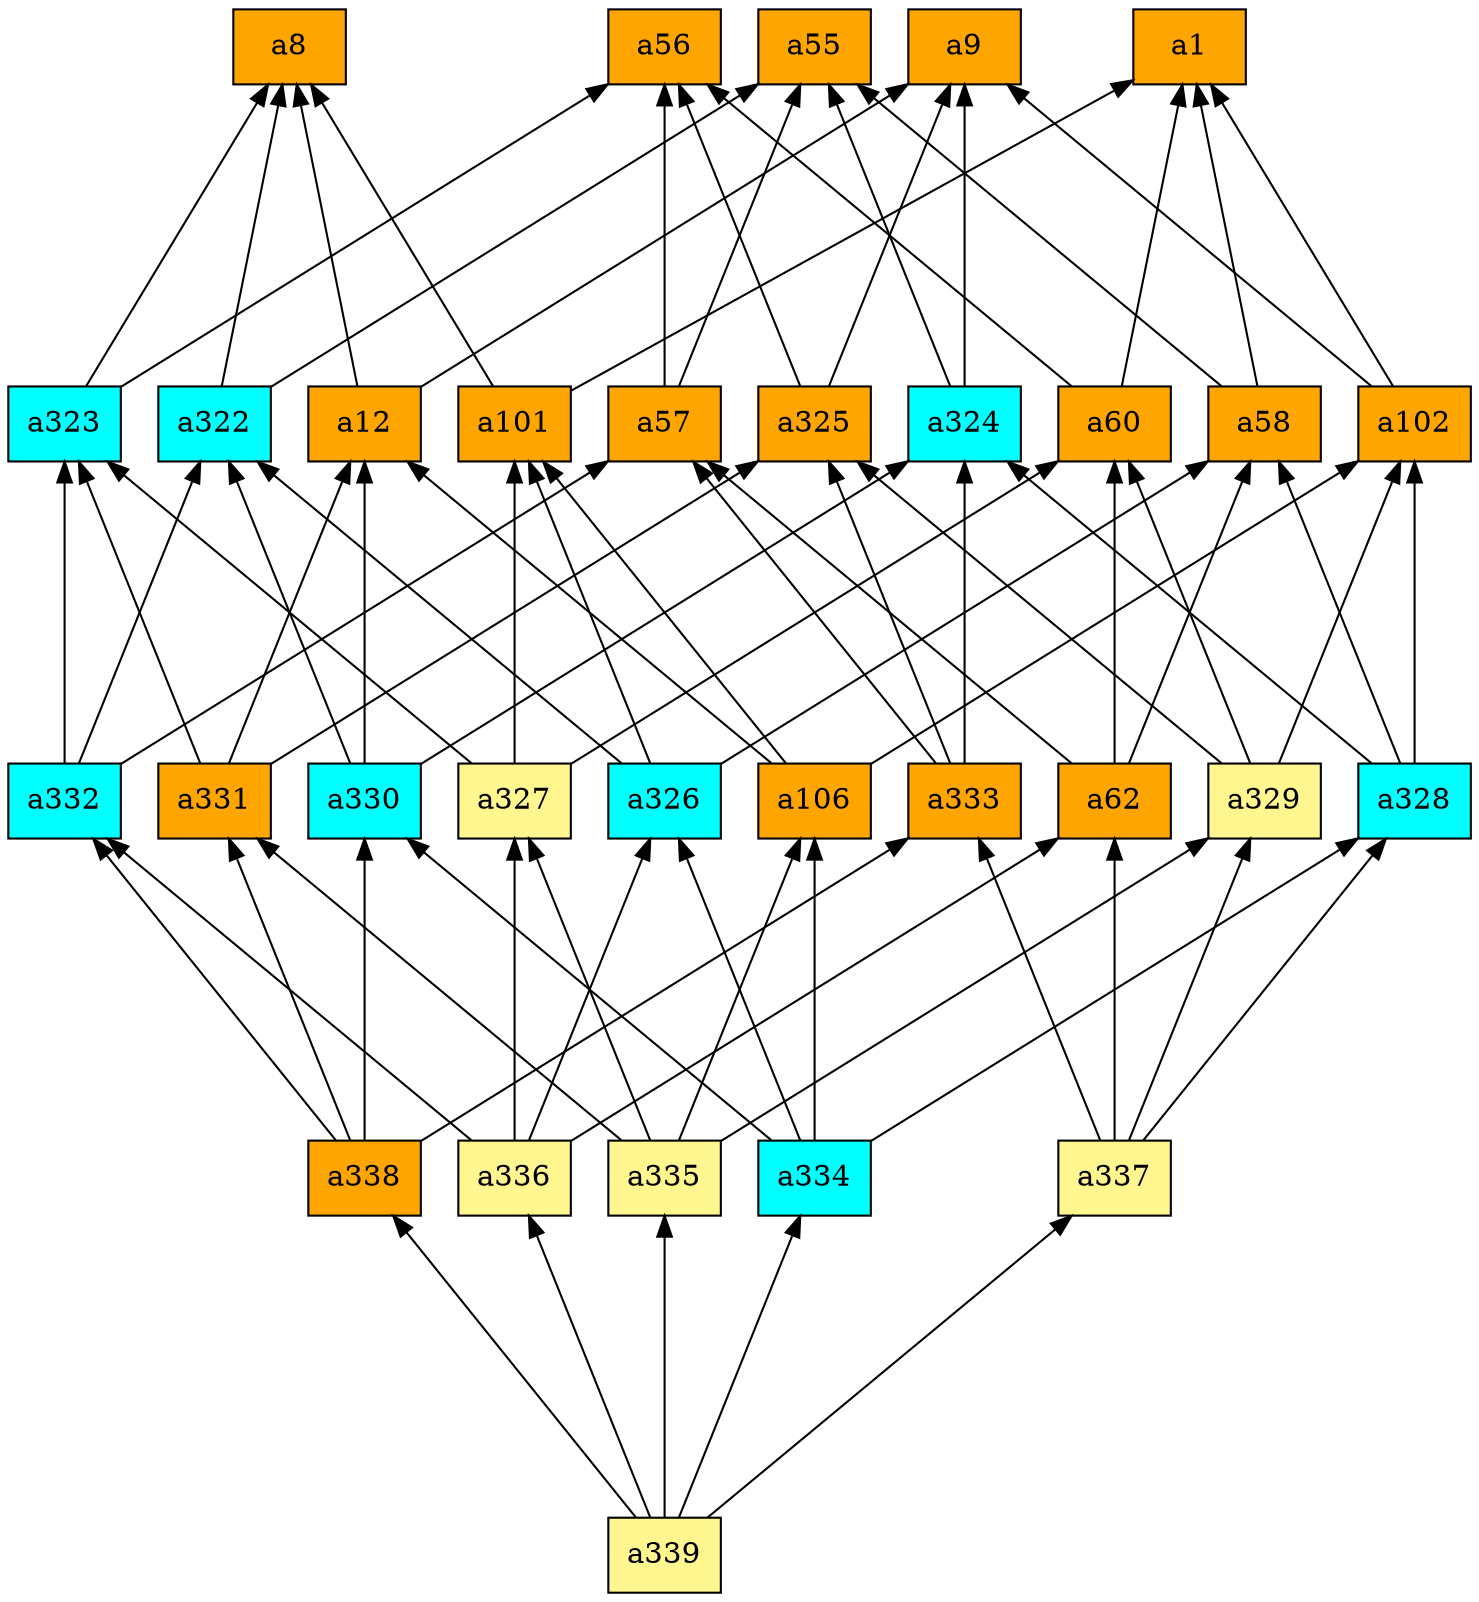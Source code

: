 digraph G {
rankdir=BT;ranksep="2.0";
"a8" [shape=record,fillcolor=orange,style=filled,label="{a8}"];
"a332" [shape=record,fillcolor=cyan,style=filled,label="{a332}"];
"a324" [shape=record,fillcolor=cyan,style=filled,label="{a324}"];
"a329" [shape=record,fillcolor=khaki1,style=filled,label="{a329}"];
"a57" [shape=record,fillcolor=orange,style=filled,label="{a57}"];
"a331" [shape=record,fillcolor=orange,style=filled,label="{a331}"];
"a337" [shape=record,fillcolor=khaki1,style=filled,label="{a337}"];
"a62" [shape=record,fillcolor=orange,style=filled,label="{a62}"];
"a338" [shape=record,fillcolor=orange,style=filled,label="{a338}"];
"a102" [shape=record,fillcolor=orange,style=filled,label="{a102}"];
"a55" [shape=record,fillcolor=orange,style=filled,label="{a55}"];
"a336" [shape=record,fillcolor=khaki1,style=filled,label="{a336}"];
"a9" [shape=record,fillcolor=orange,style=filled,label="{a9}"];
"a330" [shape=record,fillcolor=cyan,style=filled,label="{a330}"];
"a322" [shape=record,fillcolor=cyan,style=filled,label="{a322}"];
"a339" [shape=record,fillcolor=khaki1,style=filled,label="{a339}"];
"a335" [shape=record,fillcolor=khaki1,style=filled,label="{a335}"];
"a58" [shape=record,fillcolor=orange,style=filled,label="{a58}"];
"a106" [shape=record,fillcolor=orange,style=filled,label="{a106}"];
"a56" [shape=record,fillcolor=orange,style=filled,label="{a56}"];
"a323" [shape=record,fillcolor=cyan,style=filled,label="{a323}"];
"a326" [shape=record,fillcolor=cyan,style=filled,label="{a326}"];
"a333" [shape=record,fillcolor=orange,style=filled,label="{a333}"];
"a101" [shape=record,fillcolor=orange,style=filled,label="{a101}"];
"a328" [shape=record,fillcolor=cyan,style=filled,label="{a328}"];
"a1" [shape=record,fillcolor=orange,style=filled,label="{a1}"];
"a334" [shape=record,fillcolor=cyan,style=filled,label="{a334}"];
"a325" [shape=record,fillcolor=orange,style=filled,label="{a325}"];
"a60" [shape=record,fillcolor=orange,style=filled,label="{a60}"];
"a327" [shape=record,fillcolor=khaki1,style=filled,label="{a327}"];
"a12" [shape=record,fillcolor=orange,style=filled,label="{a12}"];
"a332" -> "a57"
"a332" -> "a323"
"a332" -> "a322"
"a324" -> "a55"
"a324" -> "a9"
"a329" -> "a102"
"a329" -> "a325"
"a329" -> "a60"
"a57" -> "a56"
"a57" -> "a55"
"a331" -> "a325"
"a331" -> "a323"
"a331" -> "a12"
"a337" -> "a328"
"a337" -> "a329"
"a337" -> "a333"
"a337" -> "a62"
"a62" -> "a58"
"a62" -> "a60"
"a62" -> "a57"
"a338" -> "a332"
"a338" -> "a330"
"a338" -> "a331"
"a338" -> "a333"
"a102" -> "a1"
"a102" -> "a9"
"a336" -> "a332"
"a336" -> "a326"
"a336" -> "a327"
"a336" -> "a62"
"a330" -> "a324"
"a330" -> "a322"
"a330" -> "a12"
"a322" -> "a8"
"a322" -> "a55"
"a339" -> "a337"
"a339" -> "a338"
"a339" -> "a336"
"a339" -> "a335"
"a339" -> "a334"
"a335" -> "a106"
"a335" -> "a329"
"a335" -> "a331"
"a335" -> "a327"
"a58" -> "a1"
"a58" -> "a55"
"a106" -> "a102"
"a106" -> "a12"
"a106" -> "a101"
"a323" -> "a56"
"a323" -> "a8"
"a326" -> "a58"
"a326" -> "a322"
"a326" -> "a101"
"a333" -> "a325"
"a333" -> "a324"
"a333" -> "a57"
"a101" -> "a1"
"a101" -> "a8"
"a328" -> "a102"
"a328" -> "a58"
"a328" -> "a324"
"a334" -> "a328"
"a334" -> "a106"
"a334" -> "a330"
"a334" -> "a326"
"a325" -> "a56"
"a325" -> "a9"
"a60" -> "a1"
"a60" -> "a56"
"a327" -> "a60"
"a327" -> "a323"
"a327" -> "a101"
"a12" -> "a8"
"a12" -> "a9"
}